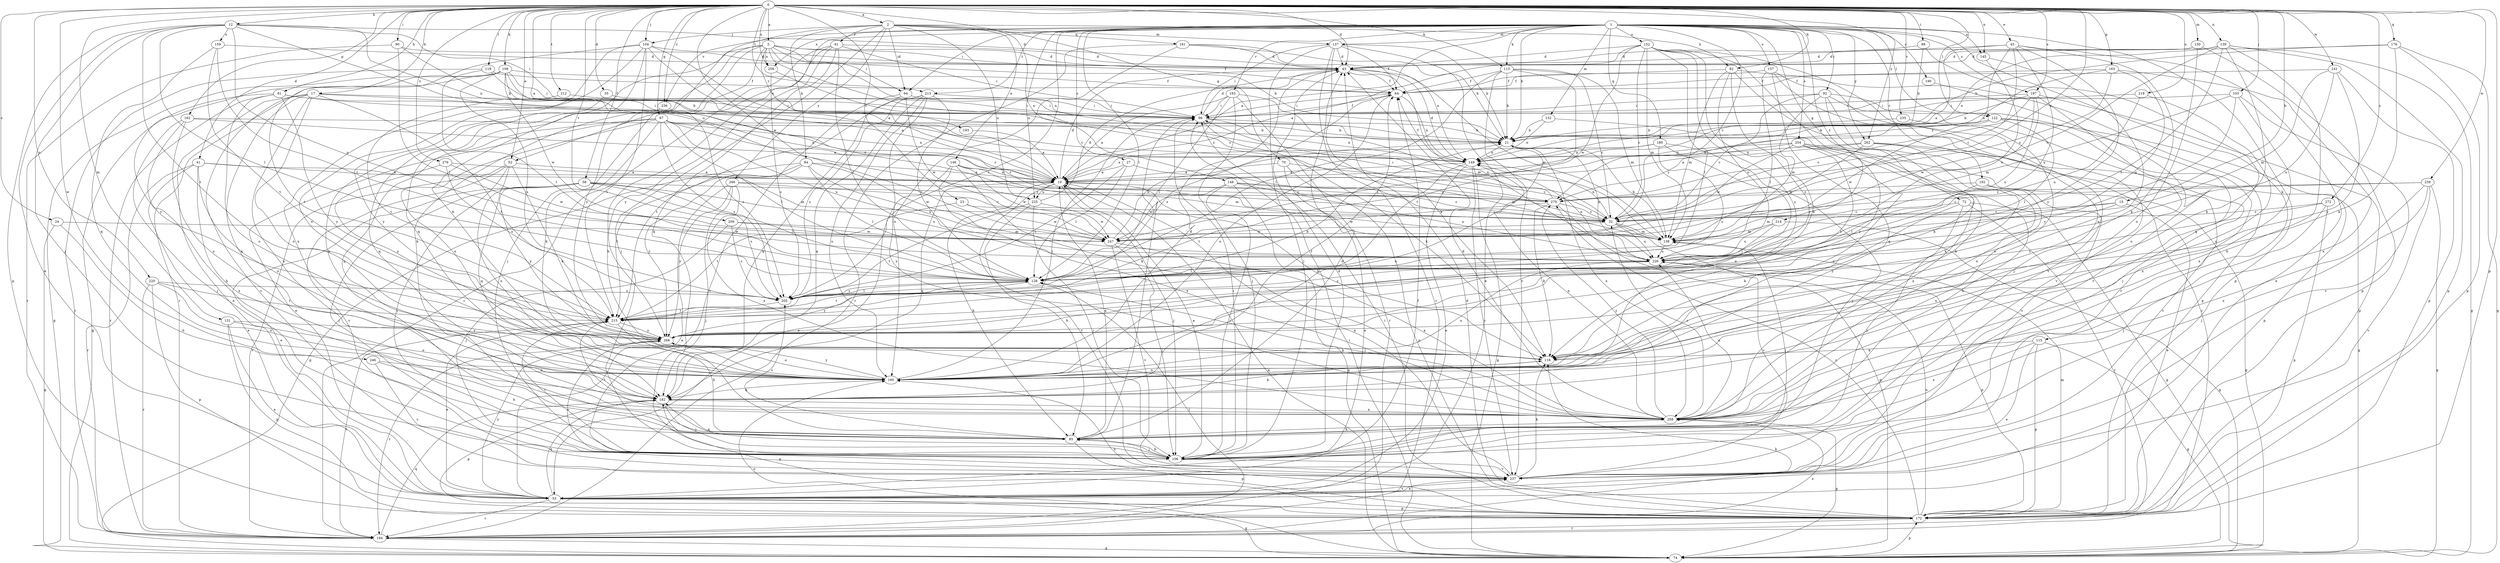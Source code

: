 strict digraph  {
0;
1;
2;
5;
10;
12;
15;
17;
21;
23;
24;
27;
32;
35;
41;
43;
45;
52;
53;
58;
61;
64;
67;
70;
72;
74;
81;
82;
84;
85;
88;
90;
92;
94;
96;
103;
104;
106;
108;
113;
115;
116;
118;
122;
128;
130;
131;
132;
137;
138;
139;
145;
146;
148;
149;
152;
157;
159;
160;
162;
163;
172;
176;
180;
181;
182;
183;
190;
192;
193;
194;
197;
204;
205;
209;
212;
213;
214;
215;
218;
220;
225;
226;
235;
236;
237;
239;
241;
246;
247;
256;
258;
262;
266;
268;
272;
276;
279;
0 -> 2  [label=a];
0 -> 5  [label=a];
0 -> 10  [label=a];
0 -> 12  [label=b];
0 -> 15  [label=b];
0 -> 17  [label=b];
0 -> 23  [label=c];
0 -> 24  [label=c];
0 -> 35  [label=d];
0 -> 41  [label=d];
0 -> 43  [label=d];
0 -> 45  [label=e];
0 -> 52  [label=e];
0 -> 58  [label=f];
0 -> 67  [label=g];
0 -> 70  [label=g];
0 -> 81  [label=h];
0 -> 82  [label=h];
0 -> 88  [label=i];
0 -> 90  [label=i];
0 -> 103  [label=j];
0 -> 104  [label=j];
0 -> 108  [label=k];
0 -> 113  [label=k];
0 -> 118  [label=l];
0 -> 122  [label=l];
0 -> 130  [label=m];
0 -> 131  [label=m];
0 -> 139  [label=n];
0 -> 145  [label=n];
0 -> 162  [label=p];
0 -> 163  [label=p];
0 -> 172  [label=p];
0 -> 176  [label=q];
0 -> 197  [label=s];
0 -> 209  [label=t];
0 -> 212  [label=t];
0 -> 213  [label=t];
0 -> 218  [label=u];
0 -> 220  [label=u];
0 -> 235  [label=v];
0 -> 236  [label=v];
0 -> 239  [label=w];
0 -> 241  [label=w];
0 -> 246  [label=w];
0 -> 247  [label=w];
0 -> 256  [label=x];
0 -> 262  [label=y];
0 -> 272  [label=z];
0 -> 276  [label=z];
0 -> 279  [label=z];
1 -> 10  [label=a];
1 -> 21  [label=b];
1 -> 27  [label=c];
1 -> 32  [label=c];
1 -> 52  [label=e];
1 -> 72  [label=g];
1 -> 92  [label=i];
1 -> 94  [label=i];
1 -> 113  [label=k];
1 -> 115  [label=k];
1 -> 122  [label=l];
1 -> 128  [label=l];
1 -> 132  [label=m];
1 -> 137  [label=m];
1 -> 145  [label=n];
1 -> 152  [label=o];
1 -> 157  [label=o];
1 -> 172  [label=p];
1 -> 180  [label=q];
1 -> 183  [label=r];
1 -> 190  [label=r];
1 -> 192  [label=r];
1 -> 197  [label=s];
1 -> 204  [label=s];
1 -> 205  [label=s];
1 -> 213  [label=t];
1 -> 214  [label=t];
1 -> 225  [label=u];
1 -> 236  [label=v];
1 -> 256  [label=x];
1 -> 262  [label=y];
2 -> 61  [label=f];
2 -> 82  [label=h];
2 -> 84  [label=h];
2 -> 85  [label=h];
2 -> 94  [label=i];
2 -> 104  [label=j];
2 -> 106  [label=j];
2 -> 137  [label=m];
2 -> 146  [label=n];
2 -> 148  [label=n];
2 -> 181  [label=q];
2 -> 225  [label=u];
2 -> 266  [label=y];
5 -> 21  [label=b];
5 -> 32  [label=c];
5 -> 43  [label=d];
5 -> 64  [label=f];
5 -> 85  [label=h];
5 -> 94  [label=i];
5 -> 106  [label=j];
5 -> 149  [label=n];
5 -> 182  [label=q];
5 -> 193  [label=r];
5 -> 256  [label=x];
5 -> 268  [label=y];
10 -> 43  [label=d];
10 -> 85  [label=h];
10 -> 106  [label=j];
10 -> 116  [label=k];
10 -> 182  [label=q];
10 -> 225  [label=u];
10 -> 237  [label=v];
10 -> 279  [label=z];
12 -> 43  [label=d];
12 -> 53  [label=e];
12 -> 96  [label=i];
12 -> 106  [label=j];
12 -> 128  [label=l];
12 -> 149  [label=n];
12 -> 159  [label=o];
12 -> 172  [label=p];
12 -> 215  [label=t];
12 -> 225  [label=u];
12 -> 226  [label=u];
15 -> 32  [label=c];
15 -> 53  [label=e];
15 -> 138  [label=m];
15 -> 268  [label=y];
17 -> 32  [label=c];
17 -> 53  [label=e];
17 -> 96  [label=i];
17 -> 160  [label=o];
17 -> 182  [label=q];
17 -> 215  [label=t];
17 -> 237  [label=v];
17 -> 258  [label=x];
21 -> 149  [label=n];
21 -> 160  [label=o];
21 -> 226  [label=u];
21 -> 258  [label=x];
23 -> 32  [label=c];
23 -> 215  [label=t];
23 -> 247  [label=w];
24 -> 74  [label=g];
24 -> 85  [label=h];
24 -> 247  [label=w];
27 -> 10  [label=a];
27 -> 128  [label=l];
27 -> 138  [label=m];
27 -> 205  [label=s];
32 -> 138  [label=m];
32 -> 149  [label=n];
32 -> 226  [label=u];
32 -> 237  [label=v];
32 -> 247  [label=w];
35 -> 96  [label=i];
35 -> 268  [label=y];
41 -> 10  [label=a];
41 -> 53  [label=e];
41 -> 138  [label=m];
41 -> 160  [label=o];
41 -> 194  [label=r];
41 -> 258  [label=x];
43 -> 64  [label=f];
43 -> 138  [label=m];
43 -> 226  [label=u];
45 -> 10  [label=a];
45 -> 32  [label=c];
45 -> 43  [label=d];
45 -> 53  [label=e];
45 -> 116  [label=k];
45 -> 226  [label=u];
45 -> 268  [label=y];
45 -> 279  [label=z];
52 -> 10  [label=a];
52 -> 106  [label=j];
52 -> 116  [label=k];
52 -> 182  [label=q];
52 -> 194  [label=r];
52 -> 237  [label=v];
53 -> 64  [label=f];
53 -> 74  [label=g];
53 -> 172  [label=p];
53 -> 182  [label=q];
53 -> 194  [label=r];
53 -> 237  [label=v];
53 -> 268  [label=y];
58 -> 53  [label=e];
58 -> 106  [label=j];
58 -> 128  [label=l];
58 -> 160  [label=o];
58 -> 205  [label=s];
58 -> 226  [label=u];
58 -> 268  [label=y];
58 -> 279  [label=z];
61 -> 43  [label=d];
61 -> 85  [label=h];
61 -> 96  [label=i];
61 -> 128  [label=l];
61 -> 182  [label=q];
61 -> 194  [label=r];
61 -> 268  [label=y];
64 -> 96  [label=i];
64 -> 149  [label=n];
64 -> 160  [label=o];
64 -> 205  [label=s];
67 -> 21  [label=b];
67 -> 32  [label=c];
67 -> 53  [label=e];
67 -> 116  [label=k];
67 -> 128  [label=l];
67 -> 149  [label=n];
67 -> 160  [label=o];
67 -> 182  [label=q];
67 -> 205  [label=s];
67 -> 226  [label=u];
70 -> 10  [label=a];
70 -> 32  [label=c];
70 -> 53  [label=e];
70 -> 172  [label=p];
72 -> 32  [label=c];
72 -> 74  [label=g];
72 -> 106  [label=j];
72 -> 116  [label=k];
72 -> 194  [label=r];
74 -> 10  [label=a];
74 -> 96  [label=i];
74 -> 160  [label=o];
74 -> 172  [label=p];
81 -> 10  [label=a];
81 -> 74  [label=g];
81 -> 96  [label=i];
81 -> 160  [label=o];
81 -> 194  [label=r];
81 -> 268  [label=y];
82 -> 64  [label=f];
82 -> 138  [label=m];
82 -> 172  [label=p];
82 -> 194  [label=r];
82 -> 226  [label=u];
82 -> 268  [label=y];
84 -> 10  [label=a];
84 -> 74  [label=g];
84 -> 128  [label=l];
84 -> 215  [label=t];
84 -> 226  [label=u];
84 -> 247  [label=w];
84 -> 268  [label=y];
85 -> 10  [label=a];
85 -> 43  [label=d];
85 -> 96  [label=i];
85 -> 106  [label=j];
85 -> 172  [label=p];
85 -> 205  [label=s];
85 -> 215  [label=t];
88 -> 21  [label=b];
88 -> 43  [label=d];
88 -> 182  [label=q];
90 -> 21  [label=b];
90 -> 43  [label=d];
90 -> 128  [label=l];
90 -> 194  [label=r];
92 -> 32  [label=c];
92 -> 96  [label=i];
92 -> 106  [label=j];
92 -> 116  [label=k];
92 -> 138  [label=m];
92 -> 237  [label=v];
92 -> 258  [label=x];
94 -> 96  [label=i];
94 -> 182  [label=q];
94 -> 237  [label=v];
94 -> 247  [label=w];
96 -> 21  [label=b];
96 -> 43  [label=d];
96 -> 64  [label=f];
96 -> 116  [label=k];
96 -> 149  [label=n];
103 -> 96  [label=i];
103 -> 138  [label=m];
103 -> 237  [label=v];
103 -> 258  [label=x];
103 -> 268  [label=y];
104 -> 10  [label=a];
104 -> 32  [label=c];
104 -> 43  [label=d];
104 -> 116  [label=k];
104 -> 160  [label=o];
104 -> 194  [label=r];
104 -> 215  [label=t];
104 -> 258  [label=x];
106 -> 10  [label=a];
106 -> 43  [label=d];
106 -> 85  [label=h];
106 -> 96  [label=i];
106 -> 182  [label=q];
106 -> 215  [label=t];
106 -> 237  [label=v];
108 -> 10  [label=a];
108 -> 32  [label=c];
108 -> 64  [label=f];
108 -> 74  [label=g];
108 -> 96  [label=i];
108 -> 205  [label=s];
108 -> 215  [label=t];
108 -> 247  [label=w];
108 -> 268  [label=y];
113 -> 21  [label=b];
113 -> 32  [label=c];
113 -> 64  [label=f];
113 -> 128  [label=l];
113 -> 138  [label=m];
113 -> 215  [label=t];
113 -> 237  [label=v];
115 -> 53  [label=e];
115 -> 74  [label=g];
115 -> 116  [label=k];
115 -> 172  [label=p];
115 -> 258  [label=x];
116 -> 160  [label=o];
118 -> 21  [label=b];
118 -> 64  [label=f];
118 -> 128  [label=l];
118 -> 194  [label=r];
122 -> 10  [label=a];
122 -> 21  [label=b];
122 -> 128  [label=l];
122 -> 172  [label=p];
122 -> 247  [label=w];
122 -> 258  [label=x];
128 -> 205  [label=s];
128 -> 215  [label=t];
128 -> 268  [label=y];
130 -> 43  [label=d];
130 -> 160  [label=o];
130 -> 172  [label=p];
131 -> 53  [label=e];
131 -> 160  [label=o];
131 -> 172  [label=p];
131 -> 268  [label=y];
132 -> 21  [label=b];
132 -> 149  [label=n];
132 -> 268  [label=y];
137 -> 21  [label=b];
137 -> 43  [label=d];
137 -> 53  [label=e];
137 -> 64  [label=f];
137 -> 96  [label=i];
137 -> 106  [label=j];
137 -> 116  [label=k];
137 -> 194  [label=r];
138 -> 21  [label=b];
138 -> 106  [label=j];
138 -> 226  [label=u];
139 -> 32  [label=c];
139 -> 43  [label=d];
139 -> 74  [label=g];
139 -> 85  [label=h];
139 -> 116  [label=k];
139 -> 128  [label=l];
139 -> 149  [label=n];
139 -> 172  [label=p];
145 -> 160  [label=o];
145 -> 226  [label=u];
146 -> 10  [label=a];
146 -> 53  [label=e];
146 -> 116  [label=k];
146 -> 138  [label=m];
146 -> 247  [label=w];
146 -> 258  [label=x];
148 -> 32  [label=c];
148 -> 74  [label=g];
148 -> 106  [label=j];
148 -> 226  [label=u];
148 -> 247  [label=w];
148 -> 279  [label=z];
149 -> 10  [label=a];
149 -> 43  [label=d];
149 -> 53  [label=e];
149 -> 64  [label=f];
149 -> 74  [label=g];
149 -> 215  [label=t];
149 -> 237  [label=v];
152 -> 10  [label=a];
152 -> 32  [label=c];
152 -> 43  [label=d];
152 -> 85  [label=h];
152 -> 116  [label=k];
152 -> 128  [label=l];
152 -> 138  [label=m];
152 -> 237  [label=v];
152 -> 247  [label=w];
152 -> 268  [label=y];
157 -> 64  [label=f];
157 -> 106  [label=j];
157 -> 128  [label=l];
157 -> 182  [label=q];
157 -> 237  [label=v];
159 -> 43  [label=d];
159 -> 128  [label=l];
159 -> 182  [label=q];
159 -> 215  [label=t];
160 -> 43  [label=d];
160 -> 96  [label=i];
160 -> 182  [label=q];
160 -> 268  [label=y];
162 -> 10  [label=a];
162 -> 21  [label=b];
162 -> 85  [label=h];
162 -> 106  [label=j];
162 -> 160  [label=o];
163 -> 64  [label=f];
163 -> 149  [label=n];
163 -> 226  [label=u];
163 -> 258  [label=x];
163 -> 279  [label=z];
172 -> 43  [label=d];
172 -> 96  [label=i];
172 -> 138  [label=m];
172 -> 160  [label=o];
172 -> 182  [label=q];
172 -> 194  [label=r];
172 -> 226  [label=u];
172 -> 279  [label=z];
176 -> 21  [label=b];
176 -> 43  [label=d];
176 -> 74  [label=g];
176 -> 116  [label=k];
176 -> 172  [label=p];
180 -> 10  [label=a];
180 -> 106  [label=j];
180 -> 149  [label=n];
180 -> 160  [label=o];
180 -> 205  [label=s];
181 -> 21  [label=b];
181 -> 43  [label=d];
181 -> 149  [label=n];
181 -> 160  [label=o];
181 -> 194  [label=r];
182 -> 64  [label=f];
182 -> 106  [label=j];
182 -> 116  [label=k];
182 -> 172  [label=p];
182 -> 258  [label=x];
183 -> 10  [label=a];
183 -> 96  [label=i];
183 -> 106  [label=j];
183 -> 128  [label=l];
183 -> 138  [label=m];
183 -> 194  [label=r];
190 -> 237  [label=v];
192 -> 74  [label=g];
192 -> 128  [label=l];
192 -> 258  [label=x];
192 -> 279  [label=z];
193 -> 10  [label=a];
194 -> 74  [label=g];
194 -> 116  [label=k];
194 -> 128  [label=l];
194 -> 182  [label=q];
194 -> 215  [label=t];
194 -> 258  [label=x];
197 -> 21  [label=b];
197 -> 32  [label=c];
197 -> 96  [label=i];
197 -> 160  [label=o];
197 -> 172  [label=p];
197 -> 226  [label=u];
197 -> 247  [label=w];
204 -> 85  [label=h];
204 -> 149  [label=n];
204 -> 160  [label=o];
204 -> 215  [label=t];
204 -> 237  [label=v];
204 -> 247  [label=w];
204 -> 258  [label=x];
204 -> 279  [label=z];
205 -> 128  [label=l];
205 -> 215  [label=t];
209 -> 106  [label=j];
209 -> 138  [label=m];
209 -> 205  [label=s];
209 -> 247  [label=w];
212 -> 96  [label=i];
212 -> 215  [label=t];
213 -> 96  [label=i];
213 -> 128  [label=l];
213 -> 160  [label=o];
213 -> 182  [label=q];
213 -> 205  [label=s];
213 -> 215  [label=t];
213 -> 258  [label=x];
214 -> 74  [label=g];
214 -> 128  [label=l];
214 -> 138  [label=m];
214 -> 226  [label=u];
215 -> 21  [label=b];
215 -> 53  [label=e];
215 -> 85  [label=h];
215 -> 268  [label=y];
218 -> 96  [label=i];
218 -> 160  [label=o];
218 -> 226  [label=u];
220 -> 160  [label=o];
220 -> 172  [label=p];
220 -> 194  [label=r];
220 -> 205  [label=s];
220 -> 215  [label=t];
225 -> 43  [label=d];
225 -> 85  [label=h];
225 -> 106  [label=j];
225 -> 215  [label=t];
225 -> 247  [label=w];
226 -> 128  [label=l];
226 -> 149  [label=n];
226 -> 160  [label=o];
226 -> 172  [label=p];
226 -> 205  [label=s];
235 -> 21  [label=b];
235 -> 160  [label=o];
236 -> 182  [label=q];
236 -> 205  [label=s];
237 -> 10  [label=a];
237 -> 53  [label=e];
237 -> 116  [label=k];
239 -> 32  [label=c];
239 -> 74  [label=g];
239 -> 106  [label=j];
239 -> 237  [label=v];
239 -> 258  [label=x];
239 -> 279  [label=z];
241 -> 64  [label=f];
241 -> 138  [label=m];
241 -> 172  [label=p];
241 -> 226  [label=u];
241 -> 268  [label=y];
246 -> 85  [label=h];
246 -> 160  [label=o];
246 -> 237  [label=v];
247 -> 21  [label=b];
247 -> 106  [label=j];
247 -> 237  [label=v];
247 -> 258  [label=x];
256 -> 205  [label=s];
256 -> 279  [label=z];
258 -> 32  [label=c];
258 -> 43  [label=d];
258 -> 74  [label=g];
258 -> 85  [label=h];
258 -> 128  [label=l];
258 -> 149  [label=n];
258 -> 226  [label=u];
258 -> 279  [label=z];
262 -> 10  [label=a];
262 -> 74  [label=g];
262 -> 116  [label=k];
262 -> 149  [label=n];
262 -> 237  [label=v];
262 -> 247  [label=w];
266 -> 32  [label=c];
266 -> 53  [label=e];
266 -> 106  [label=j];
266 -> 258  [label=x];
266 -> 268  [label=y];
266 -> 279  [label=z];
268 -> 116  [label=k];
268 -> 160  [label=o];
268 -> 194  [label=r];
268 -> 237  [label=v];
272 -> 32  [label=c];
272 -> 106  [label=j];
272 -> 172  [label=p];
272 -> 205  [label=s];
276 -> 10  [label=a];
276 -> 205  [label=s];
276 -> 247  [label=w];
276 -> 268  [label=y];
279 -> 32  [label=c];
279 -> 74  [label=g];
279 -> 96  [label=i];
279 -> 116  [label=k];
279 -> 247  [label=w];
}
